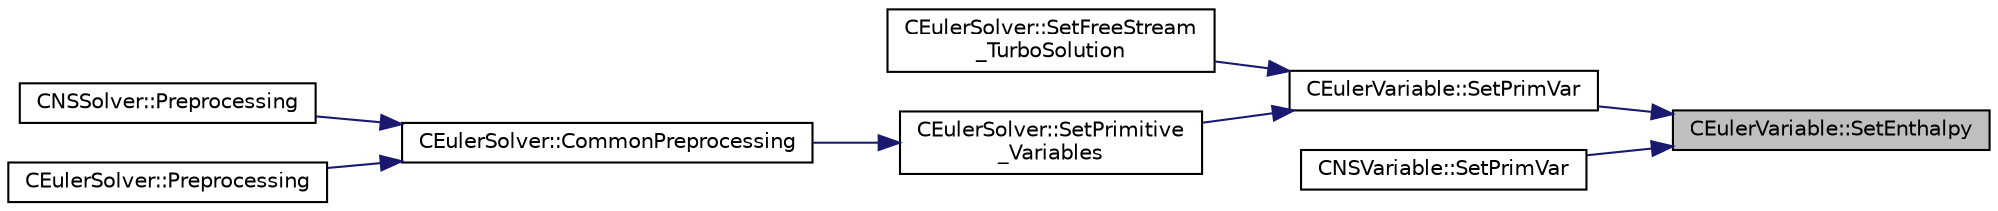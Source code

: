 digraph "CEulerVariable::SetEnthalpy"
{
 // LATEX_PDF_SIZE
  edge [fontname="Helvetica",fontsize="10",labelfontname="Helvetica",labelfontsize="10"];
  node [fontname="Helvetica",fontsize="10",shape=record];
  rankdir="RL";
  Node1 [label="CEulerVariable::SetEnthalpy",height=0.2,width=0.4,color="black", fillcolor="grey75", style="filled", fontcolor="black",tooltip="Set the value of the enthalpy."];
  Node1 -> Node2 [dir="back",color="midnightblue",fontsize="10",style="solid",fontname="Helvetica"];
  Node2 [label="CEulerVariable::SetPrimVar",height=0.2,width=0.4,color="black", fillcolor="white", style="filled",URL="$classCEulerVariable.html#a674dd196e3eed72a762eedec72b534fc",tooltip="Set all the primitive variables for compressible flows."];
  Node2 -> Node3 [dir="back",color="midnightblue",fontsize="10",style="solid",fontname="Helvetica"];
  Node3 [label="CEulerSolver::SetFreeStream\l_TurboSolution",height=0.2,width=0.4,color="black", fillcolor="white", style="filled",URL="$classCEulerSolver.html#aba587fb4b29f6925b9a669b0f31d449f",tooltip="Set the solution using the Freestream values."];
  Node2 -> Node4 [dir="back",color="midnightblue",fontsize="10",style="solid",fontname="Helvetica"];
  Node4 [label="CEulerSolver::SetPrimitive\l_Variables",height=0.2,width=0.4,color="black", fillcolor="white", style="filled",URL="$classCEulerSolver.html#a5ca2856cb7c17dcef0012c82677816f4",tooltip="Compute the velocity^2, SoundSpeed, Pressure, Enthalpy, Viscosity."];
  Node4 -> Node5 [dir="back",color="midnightblue",fontsize="10",style="solid",fontname="Helvetica"];
  Node5 [label="CEulerSolver::CommonPreprocessing",height=0.2,width=0.4,color="black", fillcolor="white", style="filled",URL="$classCEulerSolver.html#a0d6f93feba8d6aad18edf3594213042b",tooltip="Preprocessing actions common to the Euler and NS solvers."];
  Node5 -> Node6 [dir="back",color="midnightblue",fontsize="10",style="solid",fontname="Helvetica"];
  Node6 [label="CNSSolver::Preprocessing",height=0.2,width=0.4,color="black", fillcolor="white", style="filled",URL="$classCNSSolver.html#af83e7cb773797239cdc98fc4d202d32f",tooltip="Restart residual and compute gradients."];
  Node5 -> Node7 [dir="back",color="midnightblue",fontsize="10",style="solid",fontname="Helvetica"];
  Node7 [label="CEulerSolver::Preprocessing",height=0.2,width=0.4,color="black", fillcolor="white", style="filled",URL="$classCEulerSolver.html#ab08b6aa95648e7ab973f9f247fe54b31",tooltip="Compute primitive variables and their gradients."];
  Node1 -> Node8 [dir="back",color="midnightblue",fontsize="10",style="solid",fontname="Helvetica"];
  Node8 [label="CNSVariable::SetPrimVar",height=0.2,width=0.4,color="black", fillcolor="white", style="filled",URL="$classCNSVariable.html#a0db8c1ede5090174259a69548d20c9fe",tooltip="Set all the primitive variables for compressible flows."];
}
